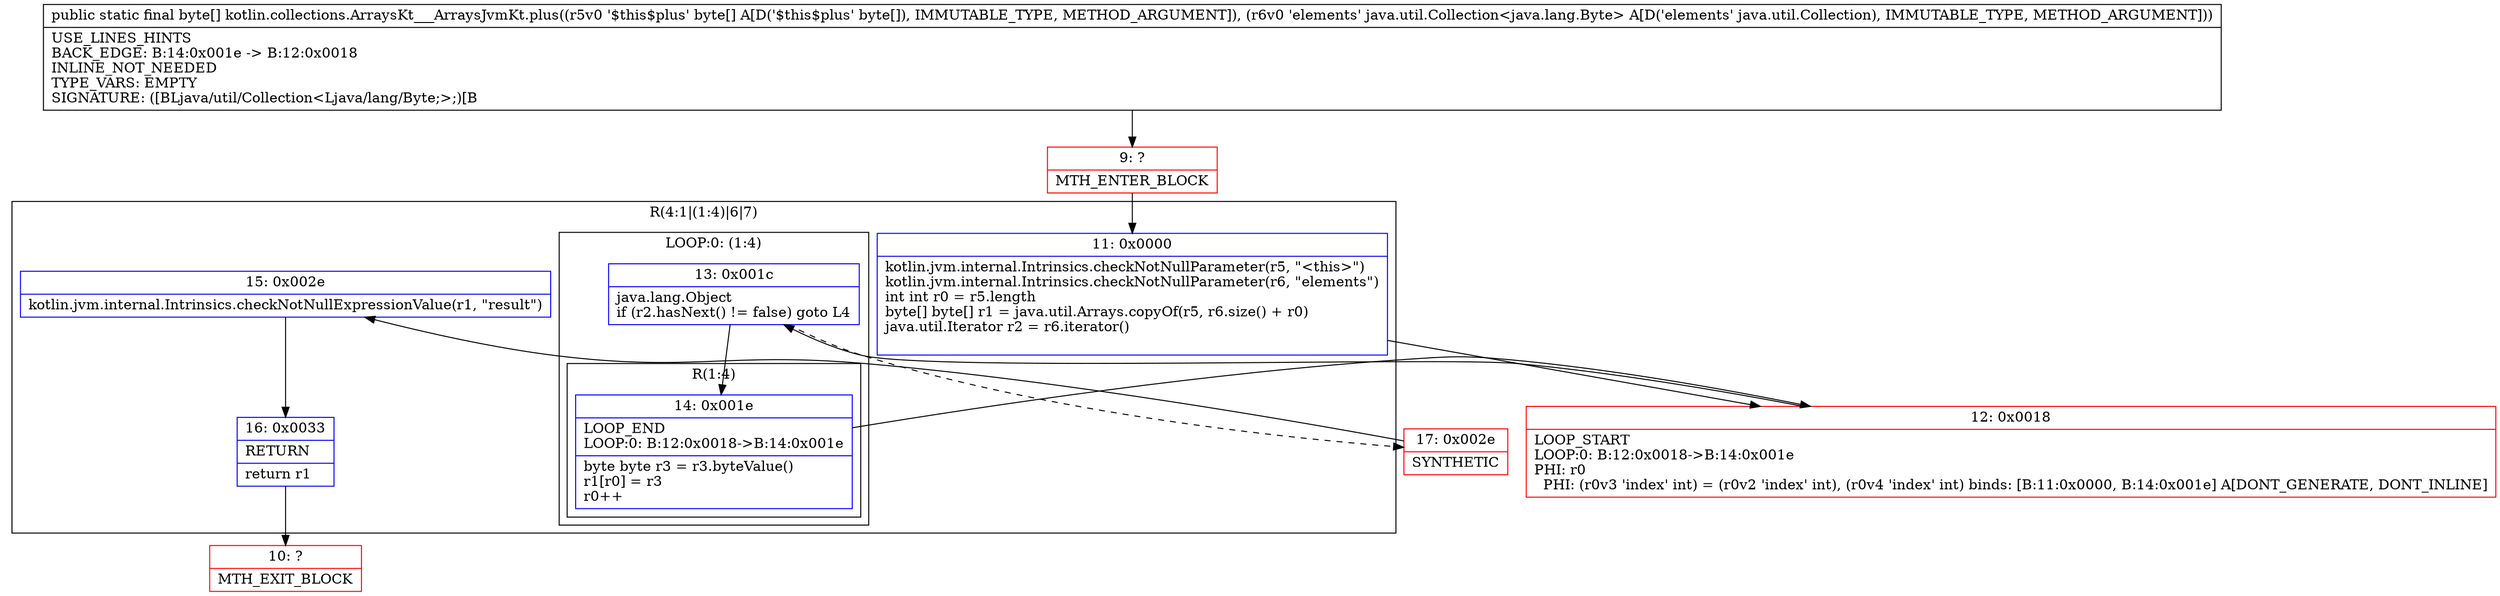 digraph "CFG forkotlin.collections.ArraysKt___ArraysJvmKt.plus([BLjava\/util\/Collection;)[B" {
subgraph cluster_Region_25079575 {
label = "R(4:1|(1:4)|6|7)";
node [shape=record,color=blue];
Node_11 [shape=record,label="{11\:\ 0x0000|kotlin.jvm.internal.Intrinsics.checkNotNullParameter(r5, \"\<this\>\")\lkotlin.jvm.internal.Intrinsics.checkNotNullParameter(r6, \"elements\")\lint int r0 = r5.length\lbyte[] byte[] r1 = java.util.Arrays.copyOf(r5, r6.size() + r0)\ljava.util.Iterator r2 = r6.iterator()\l\l}"];
subgraph cluster_LoopRegion_10030006 {
label = "LOOP:0: (1:4)";
node [shape=record,color=blue];
Node_13 [shape=record,label="{13\:\ 0x001c|java.lang.Object \lif (r2.hasNext() != false) goto L4\l}"];
subgraph cluster_Region_983726004 {
label = "R(1:4)";
node [shape=record,color=blue];
Node_14 [shape=record,label="{14\:\ 0x001e|LOOP_END\lLOOP:0: B:12:0x0018\-\>B:14:0x001e\l|byte byte r3 = r3.byteValue()\lr1[r0] = r3\lr0++\l}"];
}
}
Node_15 [shape=record,label="{15\:\ 0x002e|kotlin.jvm.internal.Intrinsics.checkNotNullExpressionValue(r1, \"result\")\l}"];
Node_16 [shape=record,label="{16\:\ 0x0033|RETURN\l|return r1\l}"];
}
Node_9 [shape=record,color=red,label="{9\:\ ?|MTH_ENTER_BLOCK\l}"];
Node_12 [shape=record,color=red,label="{12\:\ 0x0018|LOOP_START\lLOOP:0: B:12:0x0018\-\>B:14:0x001e\lPHI: r0 \l  PHI: (r0v3 'index' int) = (r0v2 'index' int), (r0v4 'index' int) binds: [B:11:0x0000, B:14:0x001e] A[DONT_GENERATE, DONT_INLINE]\l}"];
Node_17 [shape=record,color=red,label="{17\:\ 0x002e|SYNTHETIC\l}"];
Node_10 [shape=record,color=red,label="{10\:\ ?|MTH_EXIT_BLOCK\l}"];
MethodNode[shape=record,label="{public static final byte[] kotlin.collections.ArraysKt___ArraysJvmKt.plus((r5v0 '$this$plus' byte[] A[D('$this$plus' byte[]), IMMUTABLE_TYPE, METHOD_ARGUMENT]), (r6v0 'elements' java.util.Collection\<java.lang.Byte\> A[D('elements' java.util.Collection), IMMUTABLE_TYPE, METHOD_ARGUMENT]))  | USE_LINES_HINTS\lBACK_EDGE: B:14:0x001e \-\> B:12:0x0018\lINLINE_NOT_NEEDED\lTYPE_VARS: EMPTY\lSIGNATURE: ([BLjava\/util\/Collection\<Ljava\/lang\/Byte;\>;)[B\l}"];
MethodNode -> Node_9;Node_11 -> Node_12;
Node_13 -> Node_14;
Node_13 -> Node_17[style=dashed];
Node_14 -> Node_12;
Node_15 -> Node_16;
Node_16 -> Node_10;
Node_9 -> Node_11;
Node_12 -> Node_13;
Node_17 -> Node_15;
}

